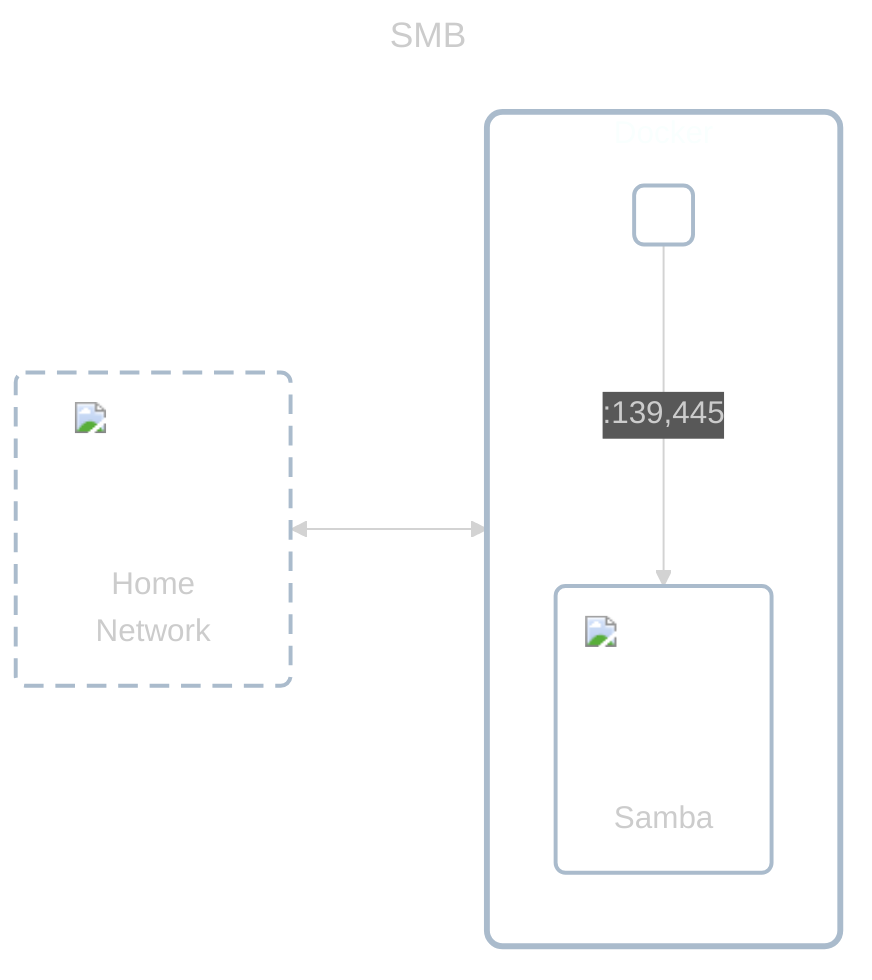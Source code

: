 ---
title: SMB
config:
    theme: dark
---

flowchart LR
    classDef cluster fill:#ffffff00,stroke:#aabbccff,stroke-width:3px,rx:8px,ry:8px;
    classDef node fill:#ffffff00,stroke:#aabbccff,stroke-width:2px,rx:5px,ry:5px;
    classDef dashed_border stroke-dasharray:10 6;

    home_network["<div style='position:relative;width:80px;height:80px;margin:0 auto;margin-bottom:0.1em'><img src='../../../../icons/network.png' style='min-width:80px;max-width:80px' /></div>Home<br/>Network"]
    class home_network dashed_border

    subgraph app_wrapper["Docker"]
        network_interface(" ")
        samba("<div style='position:relative;width:80px;height:80px;margin:0 auto;margin-bottom:0.75em'><img src='../../../../icons/samba.png' style='min-width:80px;max-width:80px' /></div>Samba")

        network_interface --->|:139,445| samba
    end

    home_network <---> app_wrapper